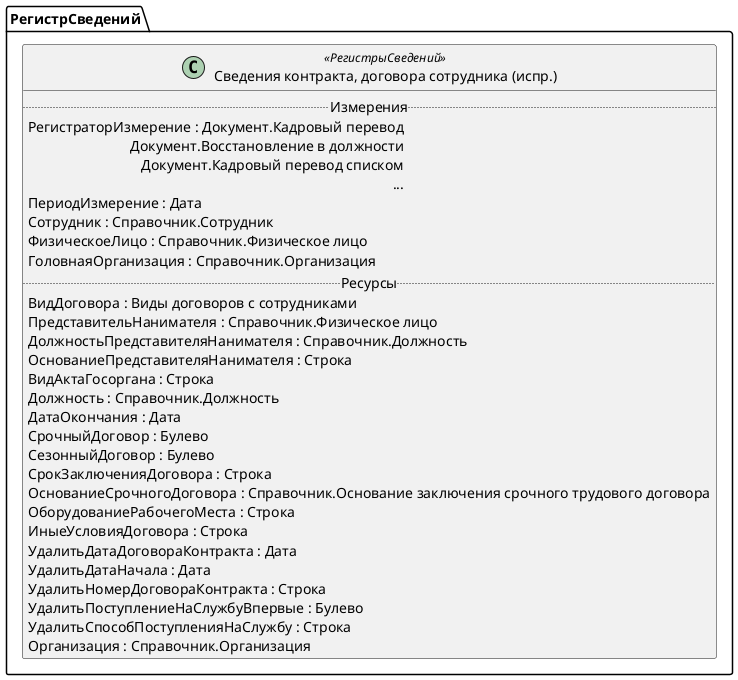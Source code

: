 ﻿@startuml СведенияКонтрактаДоговораСотрудникаИспр
'!include templates.wsd
'..\include templates.wsd
class РегистрСведений.СведенияКонтрактаДоговораСотрудникаИспр as "Сведения контракта, договора сотрудника (испр.)" <<РегистрыСведений>>
{
..Измерения..
РегистраторИзмерение : Документ.Кадровый перевод\rДокумент.Восстановление в должности\rДокумент.Кадровый перевод списком\r...
ПериодИзмерение : Дата
Сотрудник : Справочник.Сотрудник
ФизическоеЛицо : Справочник.Физическое лицо
ГоловнаяОрганизация : Справочник.Организация
..Ресурсы..
ВидДоговора : Виды договоров с сотрудниками
ПредставительНанимателя : Справочник.Физическое лицо
ДолжностьПредставителяНанимателя : Справочник.Должность
ОснованиеПредставителяНанимателя : Строка
ВидАктаГосоргана : Строка
Должность : Справочник.Должность
ДатаОкончания : Дата
СрочныйДоговор : Булево
СезонныйДоговор : Булево
СрокЗаключенияДоговора : Строка
ОснованиеСрочногоДоговора : Справочник.Основание заключения срочного трудового договора
ОборудованиеРабочегоМеста : Строка
ИныеУсловияДоговора : Строка
УдалитьДатаДоговораКонтракта : Дата
УдалитьДатаНачала : Дата
УдалитьНомерДоговораКонтракта : Строка
УдалитьПоступлениеНаСлужбуВпервые : Булево
УдалитьСпособПоступленияНаСлужбу : Строка
Организация : Справочник.Организация
}
@enduml

